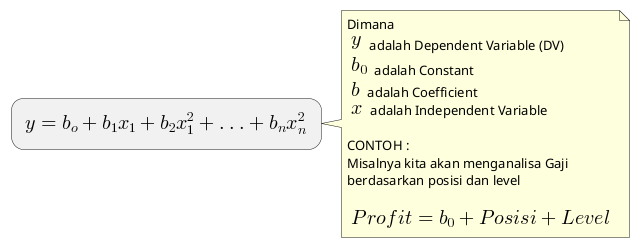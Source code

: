 @startuml poly
:<math>y = b_o + b_1x_1 + b_2x_1^2 + ... + b_nx_n^2</math>;
note right
Dimana
<math>y</math> adalah Dependent Variable (DV)
<math>b_0</math> adalah Constant
<math>b</math> adalah Coefficient
<math>x</math> adalah Independent Variable

CONTOH : 
Misalnya kita akan menganalisa Gaji
berdasarkan posisi dan level 

<math> Profit = b_0 + Posisi + Level </math>
end note
@enduml